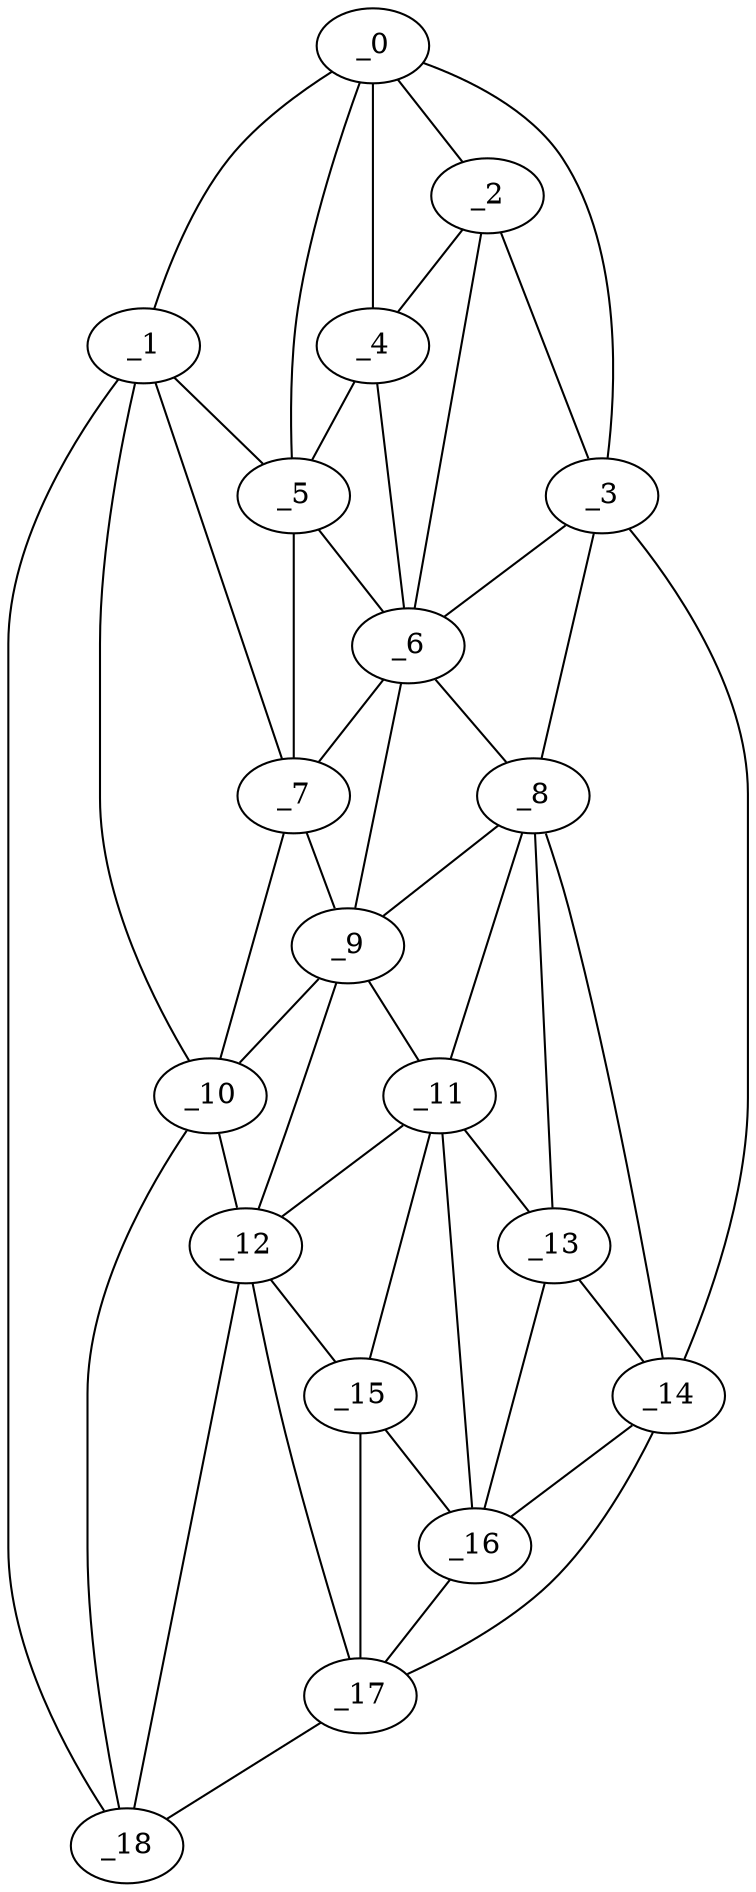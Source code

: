 graph "obj68__185.gxl" {
	_0	 [x=4,
		y=79];
	_1	 [x=4,
		y=87];
	_0 -- _1	 [valence=1];
	_2	 [x=14,
		y=56];
	_0 -- _2	 [valence=2];
	_3	 [x=15,
		y=51];
	_0 -- _3	 [valence=1];
	_4	 [x=15,
		y=66];
	_0 -- _4	 [valence=1];
	_5	 [x=21,
		y=77];
	_0 -- _5	 [valence=2];
	_1 -- _5	 [valence=2];
	_7	 [x=48,
		y=75];
	_1 -- _7	 [valence=1];
	_10	 [x=96,
		y=79];
	_1 -- _10	 [valence=2];
	_18	 [x=126,
		y=90];
	_1 -- _18	 [valence=1];
	_2 -- _3	 [valence=1];
	_2 -- _4	 [valence=2];
	_6	 [x=48,
		y=71];
	_2 -- _6	 [valence=1];
	_3 -- _6	 [valence=1];
	_8	 [x=77,
		y=44];
	_3 -- _8	 [valence=2];
	_14	 [x=117,
		y=38];
	_3 -- _14	 [valence=1];
	_4 -- _5	 [valence=1];
	_4 -- _6	 [valence=2];
	_5 -- _6	 [valence=2];
	_5 -- _7	 [valence=2];
	_6 -- _7	 [valence=2];
	_6 -- _8	 [valence=2];
	_9	 [x=95,
		y=73];
	_6 -- _9	 [valence=1];
	_7 -- _9	 [valence=2];
	_7 -- _10	 [valence=2];
	_8 -- _9	 [valence=2];
	_11	 [x=110,
		y=60];
	_8 -- _11	 [valence=2];
	_13	 [x=116,
		y=46];
	_8 -- _13	 [valence=1];
	_8 -- _14	 [valence=1];
	_9 -- _10	 [valence=1];
	_9 -- _11	 [valence=1];
	_12	 [x=115,
		y=79];
	_9 -- _12	 [valence=1];
	_10 -- _12	 [valence=2];
	_10 -- _18	 [valence=2];
	_11 -- _12	 [valence=2];
	_11 -- _13	 [valence=1];
	_15	 [x=118,
		y=73];
	_11 -- _15	 [valence=2];
	_16	 [x=119,
		y=60];
	_11 -- _16	 [valence=2];
	_12 -- _15	 [valence=2];
	_17	 [x=126,
		y=73];
	_12 -- _17	 [valence=1];
	_12 -- _18	 [valence=2];
	_13 -- _14	 [valence=2];
	_13 -- _16	 [valence=2];
	_14 -- _16	 [valence=2];
	_14 -- _17	 [valence=1];
	_15 -- _16	 [valence=2];
	_15 -- _17	 [valence=2];
	_16 -- _17	 [valence=1];
	_17 -- _18	 [valence=1];
}
